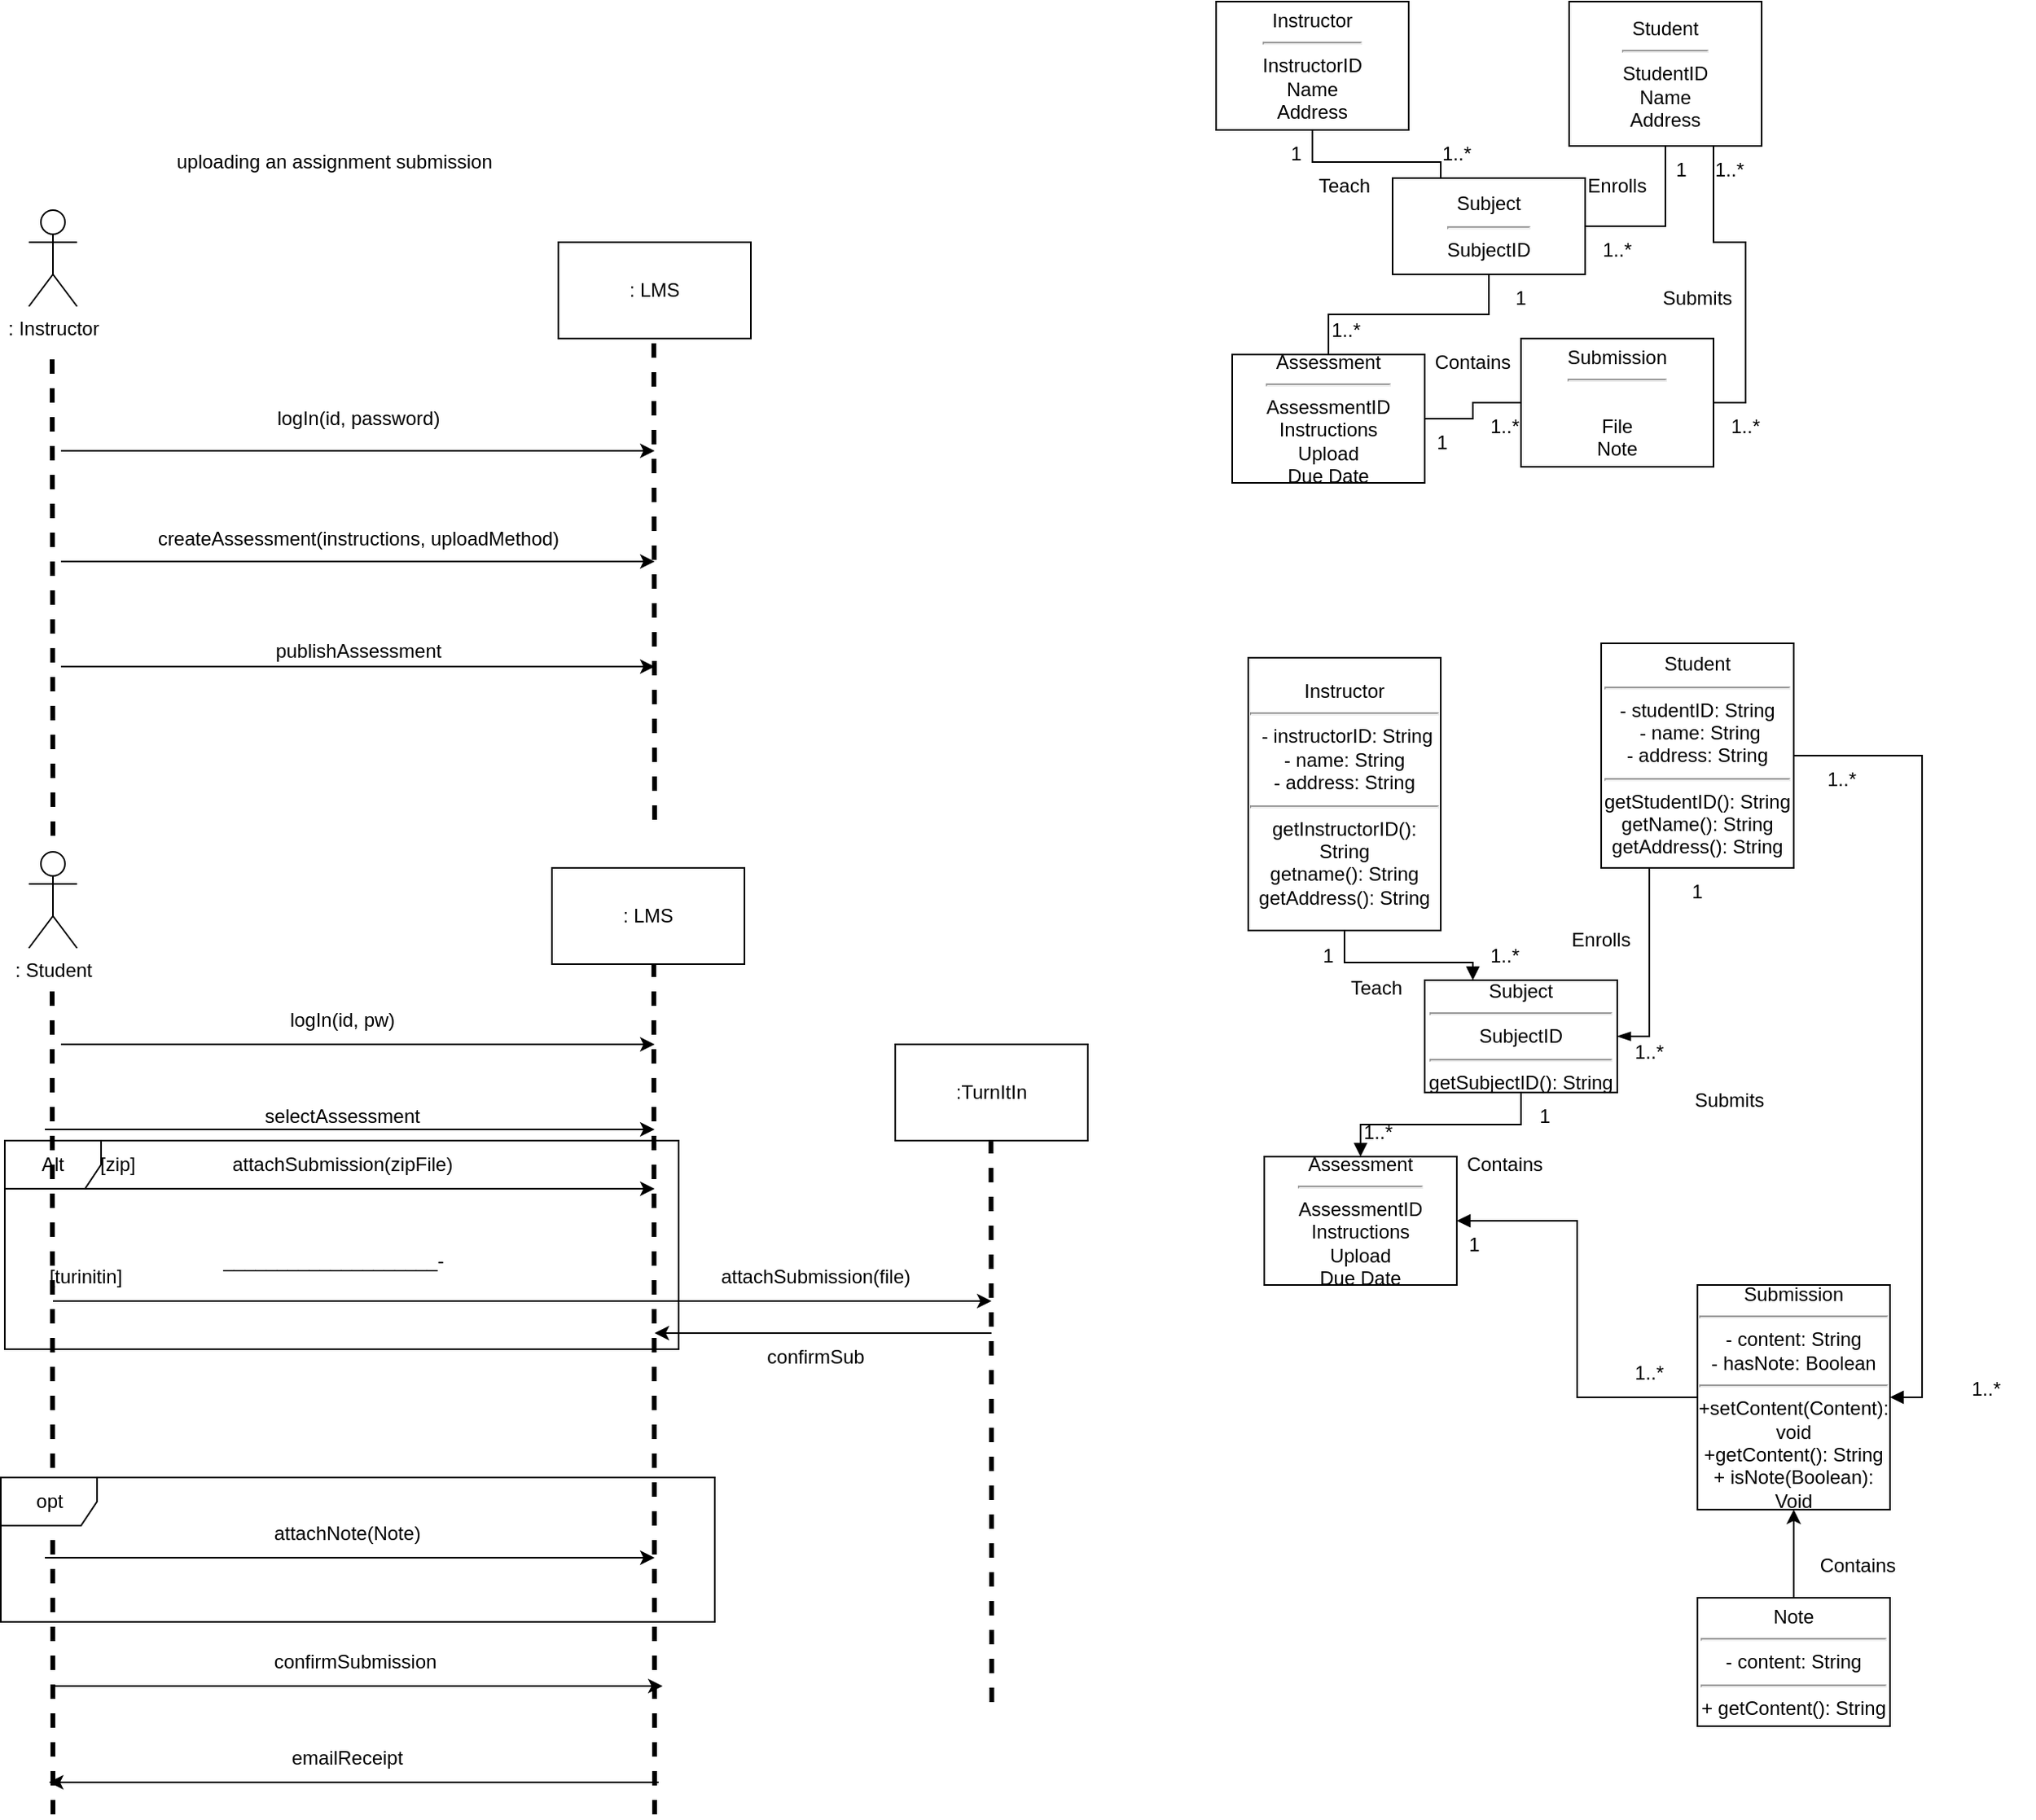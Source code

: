 <mxfile version="20.2.3" type="github">
  <diagram id="ZRupTK8vs-YXc7_zND_B" name="Page-1">
    <mxGraphModel dx="1609" dy="475" grid="1" gridSize="10" guides="1" tooltips="1" connect="1" arrows="1" fold="1" page="1" pageScale="1" pageWidth="827" pageHeight="1169" math="0" shadow="0">
      <root>
        <mxCell id="0" />
        <mxCell id="1" parent="0" />
        <mxCell id="K8ekI7t19pRMLevaFeEe-8" value="Alt" style="shape=umlFrame;whiteSpace=wrap;html=1;" parent="1" vertex="1">
          <mxGeometry x="-755" y="740" width="420" height="130" as="geometry" />
        </mxCell>
        <mxCell id="2UmxWIpTpZnCIBJGYqUd-4" style="edgeStyle=orthogonalEdgeStyle;rounded=0;orthogonalLoop=1;jettySize=auto;html=1;entryX=0.25;entryY=0;entryDx=0;entryDy=0;endArrow=none;endFill=0;" parent="1" source="IURKMykqJG9VInVJ1P5J-1" target="2UmxWIpTpZnCIBJGYqUd-1" edge="1">
          <mxGeometry relative="1" as="geometry" />
        </mxCell>
        <mxCell id="IURKMykqJG9VInVJ1P5J-1" value="Instructor&lt;br&gt;&lt;hr&gt;InstructorID&lt;br&gt;Name&lt;br&gt;Address" style="rounded=0;whiteSpace=wrap;html=1;" parent="1" vertex="1">
          <mxGeometry y="30" width="120" height="80" as="geometry" />
        </mxCell>
        <mxCell id="2UmxWIpTpZnCIBJGYqUd-10" style="edgeStyle=orthogonalEdgeStyle;rounded=0;orthogonalLoop=1;jettySize=auto;html=1;entryX=0.5;entryY=0;entryDx=0;entryDy=0;verticalAlign=middle;endArrow=none;endFill=0;" parent="1" source="2UmxWIpTpZnCIBJGYqUd-1" target="2UmxWIpTpZnCIBJGYqUd-2" edge="1">
          <mxGeometry relative="1" as="geometry" />
        </mxCell>
        <mxCell id="2UmxWIpTpZnCIBJGYqUd-1" value="Subject&lt;br&gt;&lt;hr&gt;SubjectID&lt;span style=&quot;color: rgba(0, 0, 0, 0); font-family: monospace; font-size: 0px; text-align: start;&quot;&gt;%3CmxGraphModel%3E%3Croot%3E%3CmxCell%20id%3D%220%22%2F%3E%3CmxCell%20id%3D%221%22%20parent%3D%220%22%2F%3E%3CmxCell%20id%3D%222%22%20value%3D%22Instructor%22%20style%3D%22rounded%3D0%3BwhiteSpace%3Dwrap%3Bhtml%3D1%3B%22%20vertex%3D%221%22%20parent%3D%221%22%3E%3CmxGeometry%20x%3D%2230%22%20y%3D%2290%22%20width%3D%22120%22%20height%3D%2260%22%20as%3D%22geometry%22%2F%3E%3C%2FmxCell%3E%3C%2Froot%3E%3C%2FmxGraphModel%3E&lt;/span&gt;" style="rounded=0;whiteSpace=wrap;html=1;" parent="1" vertex="1">
          <mxGeometry x="110" y="140" width="120" height="60" as="geometry" />
        </mxCell>
        <mxCell id="2UmxWIpTpZnCIBJGYqUd-22" style="edgeStyle=orthogonalEdgeStyle;rounded=0;orthogonalLoop=1;jettySize=auto;html=1;entryX=0;entryY=0.5;entryDx=0;entryDy=0;endArrow=none;endFill=0;" parent="1" source="2UmxWIpTpZnCIBJGYqUd-2" target="2UmxWIpTpZnCIBJGYqUd-21" edge="1">
          <mxGeometry relative="1" as="geometry" />
        </mxCell>
        <mxCell id="2UmxWIpTpZnCIBJGYqUd-2" value="Assessment&lt;br&gt;&lt;hr style=&quot;text-align: left;&quot;&gt;AssessmentID&lt;br&gt;Instructions&lt;br&gt;Upload&lt;br&gt;Due Date" style="rounded=0;whiteSpace=wrap;html=1;" parent="1" vertex="1">
          <mxGeometry x="10" y="250" width="120" height="80" as="geometry" />
        </mxCell>
        <mxCell id="2UmxWIpTpZnCIBJGYqUd-8" style="edgeStyle=orthogonalEdgeStyle;rounded=0;orthogonalLoop=1;jettySize=auto;html=1;entryX=1;entryY=0.5;entryDx=0;entryDy=0;endArrow=none;endFill=0;" parent="1" source="2UmxWIpTpZnCIBJGYqUd-3" target="2UmxWIpTpZnCIBJGYqUd-1" edge="1">
          <mxGeometry relative="1" as="geometry" />
        </mxCell>
        <mxCell id="2UmxWIpTpZnCIBJGYqUd-19" style="edgeStyle=orthogonalEdgeStyle;rounded=0;orthogonalLoop=1;jettySize=auto;html=1;endArrow=none;endFill=0;entryX=1;entryY=0.5;entryDx=0;entryDy=0;exitX=0.75;exitY=1;exitDx=0;exitDy=0;" parent="1" source="2UmxWIpTpZnCIBJGYqUd-3" target="2UmxWIpTpZnCIBJGYqUd-21" edge="1">
          <mxGeometry relative="1" as="geometry">
            <mxPoint x="260" y="290" as="targetPoint" />
          </mxGeometry>
        </mxCell>
        <mxCell id="2UmxWIpTpZnCIBJGYqUd-3" value="Student&lt;br&gt;&lt;hr&gt;StudentID&lt;br&gt;Name&lt;br&gt;Address&lt;br&gt;" style="rounded=0;whiteSpace=wrap;html=1;" parent="1" vertex="1">
          <mxGeometry x="220" y="30" width="120" height="90" as="geometry" />
        </mxCell>
        <mxCell id="2UmxWIpTpZnCIBJGYqUd-5" value="1..*" style="text;html=1;strokeColor=none;fillColor=none;align=center;verticalAlign=middle;whiteSpace=wrap;rounded=0;" parent="1" vertex="1">
          <mxGeometry x="120" y="110" width="60" height="30" as="geometry" />
        </mxCell>
        <mxCell id="2UmxWIpTpZnCIBJGYqUd-6" value="1" style="text;html=1;strokeColor=none;fillColor=none;align=center;verticalAlign=middle;whiteSpace=wrap;rounded=0;" parent="1" vertex="1">
          <mxGeometry x="20" y="110" width="60" height="30" as="geometry" />
        </mxCell>
        <mxCell id="2UmxWIpTpZnCIBJGYqUd-7" value="1..*" style="text;html=1;strokeColor=none;fillColor=none;align=center;verticalAlign=middle;whiteSpace=wrap;rounded=0;" parent="1" vertex="1">
          <mxGeometry x="220" y="170" width="60" height="30" as="geometry" />
        </mxCell>
        <mxCell id="2UmxWIpTpZnCIBJGYqUd-9" value="1" style="text;html=1;strokeColor=none;fillColor=none;align=center;verticalAlign=middle;whiteSpace=wrap;rounded=0;" parent="1" vertex="1">
          <mxGeometry x="260" y="120" width="60" height="30" as="geometry" />
        </mxCell>
        <mxCell id="2UmxWIpTpZnCIBJGYqUd-11" value="1" style="text;html=1;strokeColor=none;fillColor=none;align=center;verticalAlign=middle;whiteSpace=wrap;rounded=0;" parent="1" vertex="1">
          <mxGeometry x="160" y="200" width="60" height="30" as="geometry" />
        </mxCell>
        <mxCell id="2UmxWIpTpZnCIBJGYqUd-12" value="1..*" style="text;html=1;strokeColor=none;fillColor=none;align=center;verticalAlign=middle;whiteSpace=wrap;rounded=0;" parent="1" vertex="1">
          <mxGeometry x="51" y="220" width="60" height="30" as="geometry" />
        </mxCell>
        <mxCell id="2UmxWIpTpZnCIBJGYqUd-20" value="Submits" style="text;html=1;strokeColor=none;fillColor=none;align=center;verticalAlign=middle;whiteSpace=wrap;rounded=0;" parent="1" vertex="1">
          <mxGeometry x="270" y="200" width="60" height="30" as="geometry" />
        </mxCell>
        <mxCell id="2UmxWIpTpZnCIBJGYqUd-21" value="Submission&lt;br&gt;&lt;hr&gt;&lt;br&gt;File&lt;br&gt;Note" style="rounded=0;whiteSpace=wrap;html=1;" parent="1" vertex="1">
          <mxGeometry x="190" y="240" width="120" height="80" as="geometry" />
        </mxCell>
        <mxCell id="2UmxWIpTpZnCIBJGYqUd-23" value="Contains" style="text;html=1;strokeColor=none;fillColor=none;align=center;verticalAlign=middle;whiteSpace=wrap;rounded=0;" parent="1" vertex="1">
          <mxGeometry x="130" y="240" width="60" height="30" as="geometry" />
        </mxCell>
        <mxCell id="2UmxWIpTpZnCIBJGYqUd-24" value="1" style="text;html=1;strokeColor=none;fillColor=none;align=center;verticalAlign=middle;whiteSpace=wrap;rounded=0;" parent="1" vertex="1">
          <mxGeometry x="111" y="290" width="60" height="30" as="geometry" />
        </mxCell>
        <mxCell id="2UmxWIpTpZnCIBJGYqUd-25" value="1..*" style="text;html=1;strokeColor=none;fillColor=none;align=center;verticalAlign=middle;whiteSpace=wrap;rounded=0;" parent="1" vertex="1">
          <mxGeometry x="150" y="280" width="60" height="30" as="geometry" />
        </mxCell>
        <mxCell id="2UmxWIpTpZnCIBJGYqUd-26" value="1..*" style="text;html=1;strokeColor=none;fillColor=none;align=center;verticalAlign=middle;whiteSpace=wrap;rounded=0;" parent="1" vertex="1">
          <mxGeometry x="300" y="280" width="60" height="30" as="geometry" />
        </mxCell>
        <mxCell id="2UmxWIpTpZnCIBJGYqUd-27" style="edgeStyle=orthogonalEdgeStyle;rounded=0;orthogonalLoop=1;jettySize=auto;html=1;exitX=0.25;exitY=0;exitDx=0;exitDy=0;entryX=0;entryY=0;entryDx=0;entryDy=0;endArrow=none;endFill=0;" parent="1" source="2UmxWIpTpZnCIBJGYqUd-9" target="2UmxWIpTpZnCIBJGYqUd-9" edge="1">
          <mxGeometry relative="1" as="geometry" />
        </mxCell>
        <mxCell id="2UmxWIpTpZnCIBJGYqUd-28" value="1..*" style="text;html=1;strokeColor=none;fillColor=none;align=center;verticalAlign=middle;whiteSpace=wrap;rounded=0;" parent="1" vertex="1">
          <mxGeometry x="290" y="120" width="60" height="30" as="geometry" />
        </mxCell>
        <mxCell id="2UmxWIpTpZnCIBJGYqUd-29" value="Enrolls" style="text;html=1;strokeColor=none;fillColor=none;align=center;verticalAlign=middle;whiteSpace=wrap;rounded=0;" parent="1" vertex="1">
          <mxGeometry x="220" y="130" width="60" height="30" as="geometry" />
        </mxCell>
        <mxCell id="2UmxWIpTpZnCIBJGYqUd-30" value="Teach" style="text;html=1;strokeColor=none;fillColor=none;align=center;verticalAlign=middle;whiteSpace=wrap;rounded=0;" parent="1" vertex="1">
          <mxGeometry x="50" y="130" width="60" height="30" as="geometry" />
        </mxCell>
        <mxCell id="S1UreWJhL2JSH4xHvEoi-3" value=": Instructor" style="shape=umlActor;verticalLabelPosition=bottom;verticalAlign=top;html=1;outlineConnect=0;" parent="1" vertex="1">
          <mxGeometry x="-740" y="160" width="30" height="60" as="geometry" />
        </mxCell>
        <mxCell id="S1UreWJhL2JSH4xHvEoi-8" value="" style="endArrow=none;html=1;rounded=0;strokeWidth=3;dashed=1;" parent="1" edge="1">
          <mxGeometry width="50" height="50" relative="1" as="geometry">
            <mxPoint x="-725" y="550" as="sourcePoint" />
            <mxPoint x="-725.5" y="250" as="targetPoint" />
          </mxGeometry>
        </mxCell>
        <mxCell id="S1UreWJhL2JSH4xHvEoi-9" value=": LMS" style="rounded=0;whiteSpace=wrap;html=1;" parent="1" vertex="1">
          <mxGeometry x="-410" y="180" width="120" height="60" as="geometry" />
        </mxCell>
        <mxCell id="S1UreWJhL2JSH4xHvEoi-10" value="" style="endArrow=none;html=1;rounded=0;strokeWidth=3;dashed=1;" parent="1" edge="1">
          <mxGeometry width="50" height="50" relative="1" as="geometry">
            <mxPoint x="-350" y="540" as="sourcePoint" />
            <mxPoint x="-350.5" y="240" as="targetPoint" />
          </mxGeometry>
        </mxCell>
        <mxCell id="S1UreWJhL2JSH4xHvEoi-11" value="" style="endArrow=classic;html=1;rounded=0;strokeWidth=1;" parent="1" edge="1">
          <mxGeometry width="50" height="50" relative="1" as="geometry">
            <mxPoint x="-720" y="310" as="sourcePoint" />
            <mxPoint x="-350" y="310" as="targetPoint" />
          </mxGeometry>
        </mxCell>
        <mxCell id="S1UreWJhL2JSH4xHvEoi-12" value="logIn(id, password)" style="text;html=1;align=center;verticalAlign=middle;resizable=0;points=[];autosize=1;strokeColor=none;fillColor=none;" parent="1" vertex="1">
          <mxGeometry x="-595" y="275" width="120" height="30" as="geometry" />
        </mxCell>
        <mxCell id="S1UreWJhL2JSH4xHvEoi-13" value="" style="endArrow=classic;html=1;rounded=0;strokeWidth=1;" parent="1" edge="1">
          <mxGeometry width="50" height="50" relative="1" as="geometry">
            <mxPoint x="-720" y="379" as="sourcePoint" />
            <mxPoint x="-350" y="379" as="targetPoint" />
          </mxGeometry>
        </mxCell>
        <mxCell id="S1UreWJhL2JSH4xHvEoi-14" value="createAssessment(instructions, uploadMethod)" style="text;html=1;align=center;verticalAlign=middle;resizable=0;points=[];autosize=1;strokeColor=none;fillColor=none;" parent="1" vertex="1">
          <mxGeometry x="-670" y="350" width="270" height="30" as="geometry" />
        </mxCell>
        <mxCell id="ciVQDEJXkHYUGOeT8WDG-1" value="" style="endArrow=classic;html=1;rounded=0;strokeWidth=1;" parent="1" edge="1">
          <mxGeometry width="50" height="50" relative="1" as="geometry">
            <mxPoint x="-720" y="444.5" as="sourcePoint" />
            <mxPoint x="-350" y="444.5" as="targetPoint" />
          </mxGeometry>
        </mxCell>
        <mxCell id="ciVQDEJXkHYUGOeT8WDG-2" value="publishAssessment" style="text;html=1;align=center;verticalAlign=middle;resizable=0;points=[];autosize=1;strokeColor=none;fillColor=none;" parent="1" vertex="1">
          <mxGeometry x="-600" y="420" width="130" height="30" as="geometry" />
        </mxCell>
        <mxCell id="ciVQDEJXkHYUGOeT8WDG-3" value=": Student" style="shape=umlActor;verticalLabelPosition=bottom;verticalAlign=top;html=1;outlineConnect=0;" parent="1" vertex="1">
          <mxGeometry x="-740" y="560" width="30" height="60" as="geometry" />
        </mxCell>
        <mxCell id="ciVQDEJXkHYUGOeT8WDG-6" value="" style="endArrow=none;html=1;rounded=0;strokeWidth=3;dashed=1;" parent="1" edge="1">
          <mxGeometry width="50" height="50" relative="1" as="geometry">
            <mxPoint x="-725" y="1160" as="sourcePoint" />
            <mxPoint x="-725.5" y="640" as="targetPoint" />
          </mxGeometry>
        </mxCell>
        <mxCell id="ciVQDEJXkHYUGOeT8WDG-7" value="" style="endArrow=none;html=1;rounded=0;strokeWidth=3;dashed=1;" parent="1" edge="1">
          <mxGeometry width="50" height="50" relative="1" as="geometry">
            <mxPoint x="-350" y="1160" as="sourcePoint" />
            <mxPoint x="-350.5" y="630" as="targetPoint" />
          </mxGeometry>
        </mxCell>
        <mxCell id="ciVQDEJXkHYUGOeT8WDG-8" value=": LMS" style="rounded=0;whiteSpace=wrap;html=1;" parent="1" vertex="1">
          <mxGeometry x="-414" y="570" width="120" height="60" as="geometry" />
        </mxCell>
        <mxCell id="ciVQDEJXkHYUGOeT8WDG-9" value="" style="endArrow=classic;html=1;rounded=0;strokeWidth=1;" parent="1" edge="1">
          <mxGeometry width="50" height="50" relative="1" as="geometry">
            <mxPoint x="-720" y="680" as="sourcePoint" />
            <mxPoint x="-350" y="680" as="targetPoint" />
          </mxGeometry>
        </mxCell>
        <mxCell id="ciVQDEJXkHYUGOeT8WDG-10" value="logIn(id, pw)" style="text;html=1;align=center;verticalAlign=middle;resizable=0;points=[];autosize=1;strokeColor=none;fillColor=none;" parent="1" vertex="1">
          <mxGeometry x="-590" y="650" width="90" height="30" as="geometry" />
        </mxCell>
        <mxCell id="ciVQDEJXkHYUGOeT8WDG-11" value="" style="endArrow=classic;html=1;rounded=0;strokeWidth=1;" parent="1" edge="1">
          <mxGeometry width="50" height="50" relative="1" as="geometry">
            <mxPoint x="-730" y="733" as="sourcePoint" />
            <mxPoint x="-350" y="733" as="targetPoint" />
          </mxGeometry>
        </mxCell>
        <mxCell id="ciVQDEJXkHYUGOeT8WDG-12" value="selectAssessment" style="text;html=1;align=center;verticalAlign=middle;resizable=0;points=[];autosize=1;strokeColor=none;fillColor=none;" parent="1" vertex="1">
          <mxGeometry x="-605" y="710" width="120" height="30" as="geometry" />
        </mxCell>
        <mxCell id="ciVQDEJXkHYUGOeT8WDG-13" value="" style="endArrow=classic;html=1;rounded=0;strokeWidth=1;" parent="1" edge="1">
          <mxGeometry width="50" height="50" relative="1" as="geometry">
            <mxPoint x="-730" y="770" as="sourcePoint" />
            <mxPoint x="-350" y="770" as="targetPoint" />
          </mxGeometry>
        </mxCell>
        <mxCell id="ciVQDEJXkHYUGOeT8WDG-14" value="attachSubmission(zipFile)" style="text;html=1;align=center;verticalAlign=middle;resizable=0;points=[];autosize=1;strokeColor=none;fillColor=none;" parent="1" vertex="1">
          <mxGeometry x="-625" y="740" width="160" height="30" as="geometry" />
        </mxCell>
        <mxCell id="ciVQDEJXkHYUGOeT8WDG-16" value="opt" style="shape=umlFrame;whiteSpace=wrap;html=1;" parent="1" vertex="1">
          <mxGeometry x="-757.5" y="950" width="445" height="90" as="geometry" />
        </mxCell>
        <mxCell id="ciVQDEJXkHYUGOeT8WDG-19" value="" style="endArrow=classic;html=1;rounded=0;strokeWidth=1;" parent="1" edge="1">
          <mxGeometry width="50" height="50" relative="1" as="geometry">
            <mxPoint x="-730" y="1000" as="sourcePoint" />
            <mxPoint x="-350" y="1000" as="targetPoint" />
          </mxGeometry>
        </mxCell>
        <mxCell id="ciVQDEJXkHYUGOeT8WDG-20" value="attachNote(Note)" style="text;html=1;align=center;verticalAlign=middle;resizable=0;points=[];autosize=1;strokeColor=none;fillColor=none;" parent="1" vertex="1">
          <mxGeometry x="-597.5" y="970" width="110" height="30" as="geometry" />
        </mxCell>
        <mxCell id="ciVQDEJXkHYUGOeT8WDG-21" value="" style="endArrow=classic;html=1;rounded=0;strokeWidth=1;" parent="1" edge="1">
          <mxGeometry width="50" height="50" relative="1" as="geometry">
            <mxPoint x="-725" y="1080.0" as="sourcePoint" />
            <mxPoint x="-345" y="1080.0" as="targetPoint" />
          </mxGeometry>
        </mxCell>
        <mxCell id="ciVQDEJXkHYUGOeT8WDG-22" value="confirmSubmission" style="text;html=1;align=center;verticalAlign=middle;resizable=0;points=[];autosize=1;strokeColor=none;fillColor=none;" parent="1" vertex="1">
          <mxGeometry x="-597.5" y="1050" width="120" height="30" as="geometry" />
        </mxCell>
        <mxCell id="ciVQDEJXkHYUGOeT8WDG-23" value="" style="endArrow=classic;html=1;rounded=0;strokeWidth=1;" parent="1" edge="1">
          <mxGeometry width="50" height="50" relative="1" as="geometry">
            <mxPoint x="-347.5" y="1140.0" as="sourcePoint" />
            <mxPoint x="-727.5" y="1140.0" as="targetPoint" />
          </mxGeometry>
        </mxCell>
        <mxCell id="ciVQDEJXkHYUGOeT8WDG-24" value="emailReceipt" style="text;html=1;align=center;verticalAlign=middle;resizable=0;points=[];autosize=1;strokeColor=none;fillColor=none;" parent="1" vertex="1">
          <mxGeometry x="-587.5" y="1110" width="90" height="30" as="geometry" />
        </mxCell>
        <mxCell id="K8ekI7t19pRMLevaFeEe-1" value="uploading an assignment submission" style="text;html=1;align=center;verticalAlign=middle;resizable=0;points=[];autosize=1;strokeColor=none;fillColor=none;" parent="1" vertex="1">
          <mxGeometry x="-660" y="115" width="220" height="30" as="geometry" />
        </mxCell>
        <mxCell id="K8ekI7t19pRMLevaFeEe-2" value=":TurnItIn" style="rounded=0;whiteSpace=wrap;html=1;" parent="1" vertex="1">
          <mxGeometry x="-200" y="680" width="120" height="60" as="geometry" />
        </mxCell>
        <mxCell id="K8ekI7t19pRMLevaFeEe-3" value="" style="endArrow=none;html=1;rounded=0;strokeWidth=3;dashed=1;" parent="1" edge="1">
          <mxGeometry width="50" height="50" relative="1" as="geometry">
            <mxPoint x="-139.83" y="1090" as="sourcePoint" />
            <mxPoint x="-140.33" y="740" as="targetPoint" />
          </mxGeometry>
        </mxCell>
        <mxCell id="K8ekI7t19pRMLevaFeEe-7" value="attachSubmission(file)" style="text;html=1;align=center;verticalAlign=middle;resizable=0;points=[];autosize=1;strokeColor=none;fillColor=none;" parent="1" vertex="1">
          <mxGeometry x="-320" y="810" width="140" height="30" as="geometry" />
        </mxCell>
        <mxCell id="K8ekI7t19pRMLevaFeEe-10" value="[zip]" style="text;html=1;align=center;verticalAlign=middle;resizable=0;points=[];autosize=1;strokeColor=none;fillColor=none;" parent="1" vertex="1">
          <mxGeometry x="-710" y="740" width="50" height="30" as="geometry" />
        </mxCell>
        <mxCell id="K8ekI7t19pRMLevaFeEe-12" value="____________________-" style="text;html=1;strokeColor=none;fillColor=none;align=center;verticalAlign=middle;whiteSpace=wrap;rounded=0;" parent="1" vertex="1">
          <mxGeometry x="-645" y="800" width="190" height="30" as="geometry" />
        </mxCell>
        <mxCell id="K8ekI7t19pRMLevaFeEe-13" value="[turinitin]" style="text;html=1;align=center;verticalAlign=middle;resizable=0;points=[];autosize=1;strokeColor=none;fillColor=none;" parent="1" vertex="1">
          <mxGeometry x="-740" y="810" width="70" height="30" as="geometry" />
        </mxCell>
        <mxCell id="K8ekI7t19pRMLevaFeEe-15" value="" style="endArrow=classic;html=1;rounded=0;strokeWidth=1;" parent="1" edge="1">
          <mxGeometry width="50" height="50" relative="1" as="geometry">
            <mxPoint x="-725" y="840" as="sourcePoint" />
            <mxPoint x="-140" y="840" as="targetPoint" />
          </mxGeometry>
        </mxCell>
        <mxCell id="K8ekI7t19pRMLevaFeEe-16" value="" style="endArrow=classic;html=1;rounded=0;strokeWidth=1;" parent="1" edge="1">
          <mxGeometry width="50" height="50" relative="1" as="geometry">
            <mxPoint x="-140" y="860" as="sourcePoint" />
            <mxPoint x="-350" y="860" as="targetPoint" />
          </mxGeometry>
        </mxCell>
        <mxCell id="K8ekI7t19pRMLevaFeEe-17" value="confirmSub" style="text;html=1;align=center;verticalAlign=middle;resizable=0;points=[];autosize=1;strokeColor=none;fillColor=none;" parent="1" vertex="1">
          <mxGeometry x="-290" y="860" width="80" height="30" as="geometry" />
        </mxCell>
        <mxCell id="HkgX5lBla5T3OF_uM4Xi-2" style="edgeStyle=orthogonalEdgeStyle;rounded=0;orthogonalLoop=1;jettySize=auto;html=1;entryX=0.25;entryY=0;entryDx=0;entryDy=0;endArrow=block;endFill=1;" edge="1" parent="1" source="HkgX5lBla5T3OF_uM4Xi-3" target="HkgX5lBla5T3OF_uM4Xi-5">
          <mxGeometry relative="1" as="geometry" />
        </mxCell>
        <mxCell id="HkgX5lBla5T3OF_uM4Xi-3" value="Instructor&lt;br&gt;&lt;hr&gt;&amp;nbsp;- instructorID: String&lt;br&gt;- name: String&lt;br&gt;- address: String&lt;br&gt;&lt;hr&gt;getInstructorID(): String&lt;br&gt;getname(): String&lt;br&gt;getAddress(): String" style="rounded=0;whiteSpace=wrap;html=1;" vertex="1" parent="1">
          <mxGeometry x="20" y="439" width="120" height="170" as="geometry" />
        </mxCell>
        <mxCell id="HkgX5lBla5T3OF_uM4Xi-4" style="edgeStyle=orthogonalEdgeStyle;rounded=0;orthogonalLoop=1;jettySize=auto;html=1;entryX=0.5;entryY=0;entryDx=0;entryDy=0;verticalAlign=middle;endArrow=block;endFill=1;" edge="1" parent="1" source="HkgX5lBla5T3OF_uM4Xi-5" target="HkgX5lBla5T3OF_uM4Xi-7">
          <mxGeometry relative="1" as="geometry" />
        </mxCell>
        <mxCell id="HkgX5lBla5T3OF_uM4Xi-5" value="Subject&lt;br&gt;&lt;hr&gt;SubjectID&lt;br&gt;&lt;hr&gt;getSubjectID(): String&lt;span style=&quot;color: rgba(0, 0, 0, 0); font-family: monospace; font-size: 0px; text-align: start;&quot;&gt;%3CmxGraphModel%3E%3Croot%3E%3CmxCell%20id%3D%220%22%2F%3E%3CmxCell%20id%3D%221%22%20parent%3D%220%22%2F%3E%3CmxCell%20id%3D%222%22%20value%3D%22Instructor%22%20style%3D%22rounded%3D0%3BwhiteSpace%3Dwrap%3Bhtml%3D1%3B%22%20vertex%3D%221%22%20parent%3D%221%22%3E%3CmxGeometry%20x%3D%2230%22%20y%3D%2290%22%20width%3D%22120%22%20height%3D%2260%22%20as%3D%22geometry%22%2F%3E%3C%2FmxCell%3E%3C%2Froot%3E%3C%2FmxGraphModel%3E&lt;/span&gt;" style="rounded=0;whiteSpace=wrap;html=1;" vertex="1" parent="1">
          <mxGeometry x="130" y="640" width="120" height="70" as="geometry" />
        </mxCell>
        <mxCell id="HkgX5lBla5T3OF_uM4Xi-6" style="edgeStyle=orthogonalEdgeStyle;rounded=0;orthogonalLoop=1;jettySize=auto;html=1;endArrow=block;endFill=1;exitX=0;exitY=0.5;exitDx=0;exitDy=0;" edge="1" parent="1" source="HkgX5lBla5T3OF_uM4Xi-18" target="HkgX5lBla5T3OF_uM4Xi-7">
          <mxGeometry relative="1" as="geometry" />
        </mxCell>
        <mxCell id="HkgX5lBla5T3OF_uM4Xi-7" value="Assessment&lt;br&gt;&lt;hr style=&quot;text-align: left;&quot;&gt;AssessmentID&lt;br&gt;Instructions&lt;br&gt;Upload&lt;br&gt;Due Date" style="rounded=0;whiteSpace=wrap;html=1;" vertex="1" parent="1">
          <mxGeometry x="30" y="750" width="120" height="80" as="geometry" />
        </mxCell>
        <mxCell id="HkgX5lBla5T3OF_uM4Xi-8" style="edgeStyle=orthogonalEdgeStyle;rounded=0;orthogonalLoop=1;jettySize=auto;html=1;entryX=1;entryY=0.5;entryDx=0;entryDy=0;endArrow=blockThin;endFill=1;exitX=0.25;exitY=1;exitDx=0;exitDy=0;" edge="1" parent="1" source="HkgX5lBla5T3OF_uM4Xi-10" target="HkgX5lBla5T3OF_uM4Xi-5">
          <mxGeometry relative="1" as="geometry">
            <mxPoint x="300" y="610" as="sourcePoint" />
          </mxGeometry>
        </mxCell>
        <mxCell id="HkgX5lBla5T3OF_uM4Xi-9" style="edgeStyle=orthogonalEdgeStyle;rounded=0;orthogonalLoop=1;jettySize=auto;html=1;endArrow=block;endFill=1;entryX=1;entryY=0.5;entryDx=0;entryDy=0;exitX=1;exitY=0.5;exitDx=0;exitDy=0;" edge="1" parent="1" source="HkgX5lBla5T3OF_uM4Xi-10" target="HkgX5lBla5T3OF_uM4Xi-18">
          <mxGeometry relative="1" as="geometry">
            <mxPoint x="280" y="790" as="targetPoint" />
            <mxPoint x="330" y="610" as="sourcePoint" />
          </mxGeometry>
        </mxCell>
        <mxCell id="HkgX5lBla5T3OF_uM4Xi-10" value="Student&lt;br&gt;&lt;hr&gt;- studentID: String&lt;br&gt;&amp;nbsp;- name: String&lt;br&gt;- address: String&lt;br&gt;&lt;hr&gt;getStudentID(): String&lt;br&gt;getName(): String&lt;br&gt;getAddress(): String" style="rounded=0;whiteSpace=wrap;html=1;" vertex="1" parent="1">
          <mxGeometry x="240" y="430" width="120" height="140" as="geometry" />
        </mxCell>
        <mxCell id="HkgX5lBla5T3OF_uM4Xi-11" value="1..*" style="text;html=1;strokeColor=none;fillColor=none;align=center;verticalAlign=middle;whiteSpace=wrap;rounded=0;" vertex="1" parent="1">
          <mxGeometry x="150" y="610" width="60" height="30" as="geometry" />
        </mxCell>
        <mxCell id="HkgX5lBla5T3OF_uM4Xi-12" value="1" style="text;html=1;strokeColor=none;fillColor=none;align=center;verticalAlign=middle;whiteSpace=wrap;rounded=0;" vertex="1" parent="1">
          <mxGeometry x="40" y="610" width="60" height="30" as="geometry" />
        </mxCell>
        <mxCell id="HkgX5lBla5T3OF_uM4Xi-13" value="1..*" style="text;html=1;strokeColor=none;fillColor=none;align=center;verticalAlign=middle;whiteSpace=wrap;rounded=0;" vertex="1" parent="1">
          <mxGeometry x="240" y="670" width="60" height="30" as="geometry" />
        </mxCell>
        <mxCell id="HkgX5lBla5T3OF_uM4Xi-14" value="1" style="text;html=1;strokeColor=none;fillColor=none;align=center;verticalAlign=middle;whiteSpace=wrap;rounded=0;" vertex="1" parent="1">
          <mxGeometry x="270" y="570" width="60" height="30" as="geometry" />
        </mxCell>
        <mxCell id="HkgX5lBla5T3OF_uM4Xi-15" value="1" style="text;html=1;strokeColor=none;fillColor=none;align=center;verticalAlign=middle;whiteSpace=wrap;rounded=0;" vertex="1" parent="1">
          <mxGeometry x="150" y="710" width="110" height="30" as="geometry" />
        </mxCell>
        <mxCell id="HkgX5lBla5T3OF_uM4Xi-16" value="1..*" style="text;html=1;strokeColor=none;fillColor=none;align=center;verticalAlign=middle;whiteSpace=wrap;rounded=0;" vertex="1" parent="1">
          <mxGeometry x="71" y="720" width="60" height="30" as="geometry" />
        </mxCell>
        <mxCell id="HkgX5lBla5T3OF_uM4Xi-17" value="Submits" style="text;html=1;strokeColor=none;fillColor=none;align=center;verticalAlign=middle;whiteSpace=wrap;rounded=0;" vertex="1" parent="1">
          <mxGeometry x="290" y="700" width="60" height="30" as="geometry" />
        </mxCell>
        <mxCell id="HkgX5lBla5T3OF_uM4Xi-18" value="Submission&lt;br&gt;&lt;hr&gt;- content: String&lt;br&gt;- hasNote: Boolean&lt;br&gt;&lt;hr&gt;+setContent(Content): void&lt;br&gt;+getContent(): String&lt;br&gt;+ isNote(Boolean): Void" style="rounded=0;whiteSpace=wrap;html=1;" vertex="1" parent="1">
          <mxGeometry x="300" y="830" width="120" height="140" as="geometry" />
        </mxCell>
        <mxCell id="HkgX5lBla5T3OF_uM4Xi-19" value="Contains" style="text;html=1;strokeColor=none;fillColor=none;align=center;verticalAlign=middle;whiteSpace=wrap;rounded=0;" vertex="1" parent="1">
          <mxGeometry x="150" y="740" width="60" height="30" as="geometry" />
        </mxCell>
        <mxCell id="HkgX5lBla5T3OF_uM4Xi-20" value="1" style="text;html=1;strokeColor=none;fillColor=none;align=center;verticalAlign=middle;whiteSpace=wrap;rounded=0;" vertex="1" parent="1">
          <mxGeometry x="131" y="790" width="60" height="30" as="geometry" />
        </mxCell>
        <mxCell id="HkgX5lBla5T3OF_uM4Xi-21" value="1..*" style="text;html=1;strokeColor=none;fillColor=none;align=center;verticalAlign=middle;whiteSpace=wrap;rounded=0;" vertex="1" parent="1">
          <mxGeometry x="240" y="870" width="60" height="30" as="geometry" />
        </mxCell>
        <mxCell id="HkgX5lBla5T3OF_uM4Xi-22" value="1..*" style="text;html=1;strokeColor=none;fillColor=none;align=center;verticalAlign=middle;whiteSpace=wrap;rounded=0;" vertex="1" parent="1">
          <mxGeometry x="450" y="880" width="60" height="30" as="geometry" />
        </mxCell>
        <mxCell id="HkgX5lBla5T3OF_uM4Xi-23" style="edgeStyle=orthogonalEdgeStyle;rounded=0;orthogonalLoop=1;jettySize=auto;html=1;exitX=0.25;exitY=0;exitDx=0;exitDy=0;entryX=0;entryY=0;entryDx=0;entryDy=0;endArrow=none;endFill=0;" edge="1" parent="1" source="HkgX5lBla5T3OF_uM4Xi-14" target="HkgX5lBla5T3OF_uM4Xi-14">
          <mxGeometry relative="1" as="geometry" />
        </mxCell>
        <mxCell id="HkgX5lBla5T3OF_uM4Xi-24" value="1..*" style="text;html=1;strokeColor=none;fillColor=none;align=center;verticalAlign=middle;whiteSpace=wrap;rounded=0;" vertex="1" parent="1">
          <mxGeometry x="360" y="500" width="60" height="30" as="geometry" />
        </mxCell>
        <mxCell id="HkgX5lBla5T3OF_uM4Xi-25" value="Enrolls" style="text;html=1;strokeColor=none;fillColor=none;align=center;verticalAlign=middle;whiteSpace=wrap;rounded=0;" vertex="1" parent="1">
          <mxGeometry x="210" y="600" width="60" height="30" as="geometry" />
        </mxCell>
        <mxCell id="HkgX5lBla5T3OF_uM4Xi-26" value="Teach" style="text;html=1;strokeColor=none;fillColor=none;align=center;verticalAlign=middle;whiteSpace=wrap;rounded=0;" vertex="1" parent="1">
          <mxGeometry x="70" y="630" width="60" height="30" as="geometry" />
        </mxCell>
        <mxCell id="HkgX5lBla5T3OF_uM4Xi-29" style="edgeStyle=orthogonalEdgeStyle;rounded=0;orthogonalLoop=1;jettySize=auto;html=1;entryX=0.5;entryY=1;entryDx=0;entryDy=0;" edge="1" parent="1" source="HkgX5lBla5T3OF_uM4Xi-28" target="HkgX5lBla5T3OF_uM4Xi-18">
          <mxGeometry relative="1" as="geometry" />
        </mxCell>
        <mxCell id="HkgX5lBla5T3OF_uM4Xi-28" value="Note&lt;br&gt;&lt;hr&gt;- content: String&lt;br&gt;&lt;hr&gt;+ getContent(): String" style="rounded=0;whiteSpace=wrap;html=1;" vertex="1" parent="1">
          <mxGeometry x="300" y="1025" width="120" height="80" as="geometry" />
        </mxCell>
        <mxCell id="HkgX5lBla5T3OF_uM4Xi-31" value="Contains" style="text;html=1;strokeColor=none;fillColor=none;align=center;verticalAlign=middle;whiteSpace=wrap;rounded=0;" vertex="1" parent="1">
          <mxGeometry x="370" y="990" width="60" height="30" as="geometry" />
        </mxCell>
      </root>
    </mxGraphModel>
  </diagram>
</mxfile>
